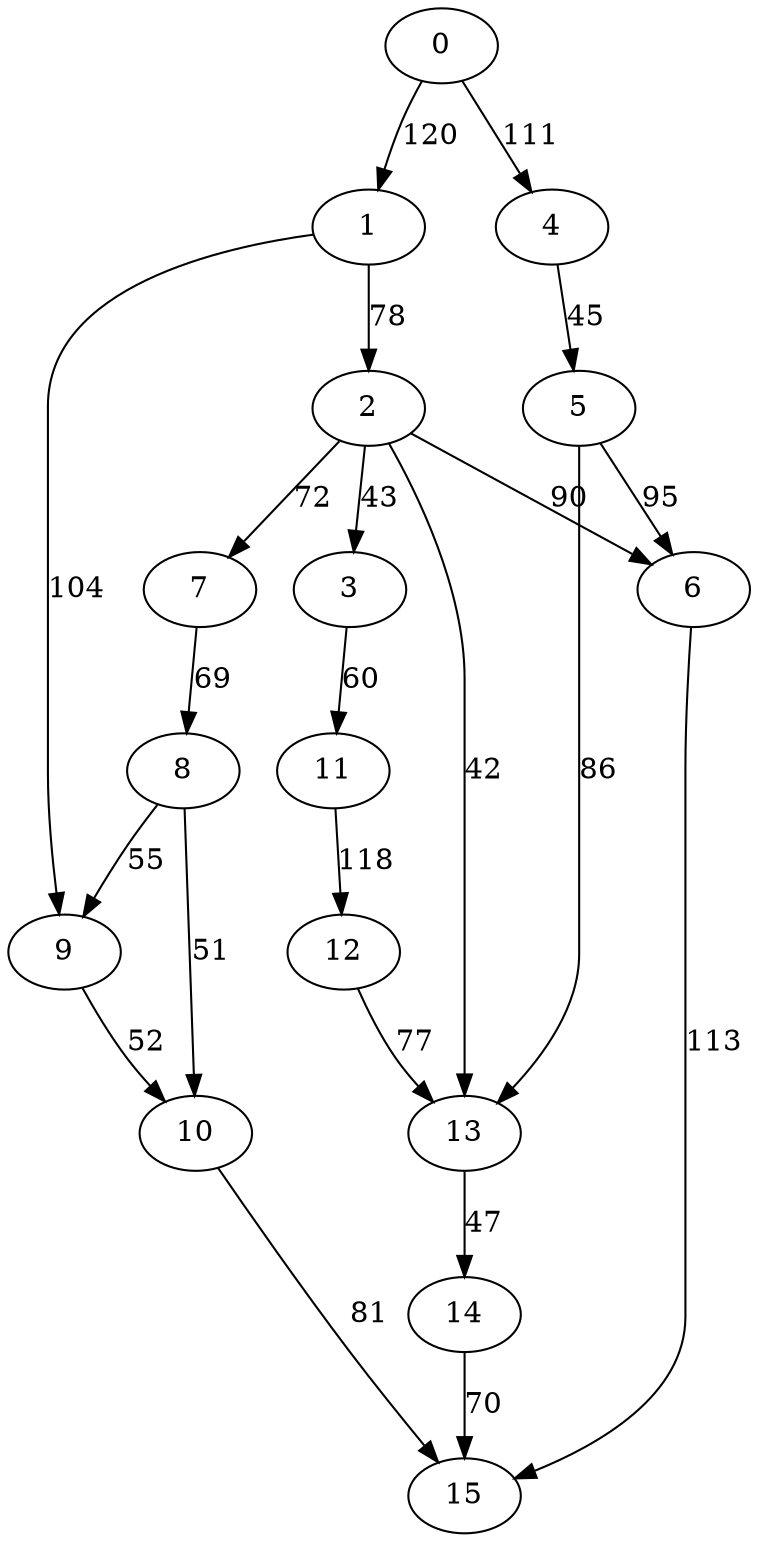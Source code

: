digraph t20p4r5_19 {
0 -> 1 [ label = 120 ];
0 -> 4 [ label = 111 ];
1 -> 2 [ label = 78 ];
1 -> 9 [ label = 104 ];
2 -> 3 [ label = 43 ];
2 -> 6 [ label = 90 ];
2 -> 7 [ label = 72 ];
2 -> 13 [ label = 42 ];
3 -> 11 [ label = 60 ];
4 -> 5 [ label = 45 ];
5 -> 6 [ label = 95 ];
5 -> 13 [ label = 86 ];
6 -> 15 [ label = 113 ];
7 -> 8 [ label = 69 ];
8 -> 9 [ label = 55 ];
8 -> 10 [ label = 51 ];
9 -> 10 [ label = 52 ];
10 -> 15 [ label = 81 ];
11 -> 12 [ label = 118 ];
12 -> 13 [ label = 77 ];
13 -> 14 [ label = 47 ];
14 -> 15 [ label = 70 ];
 }


